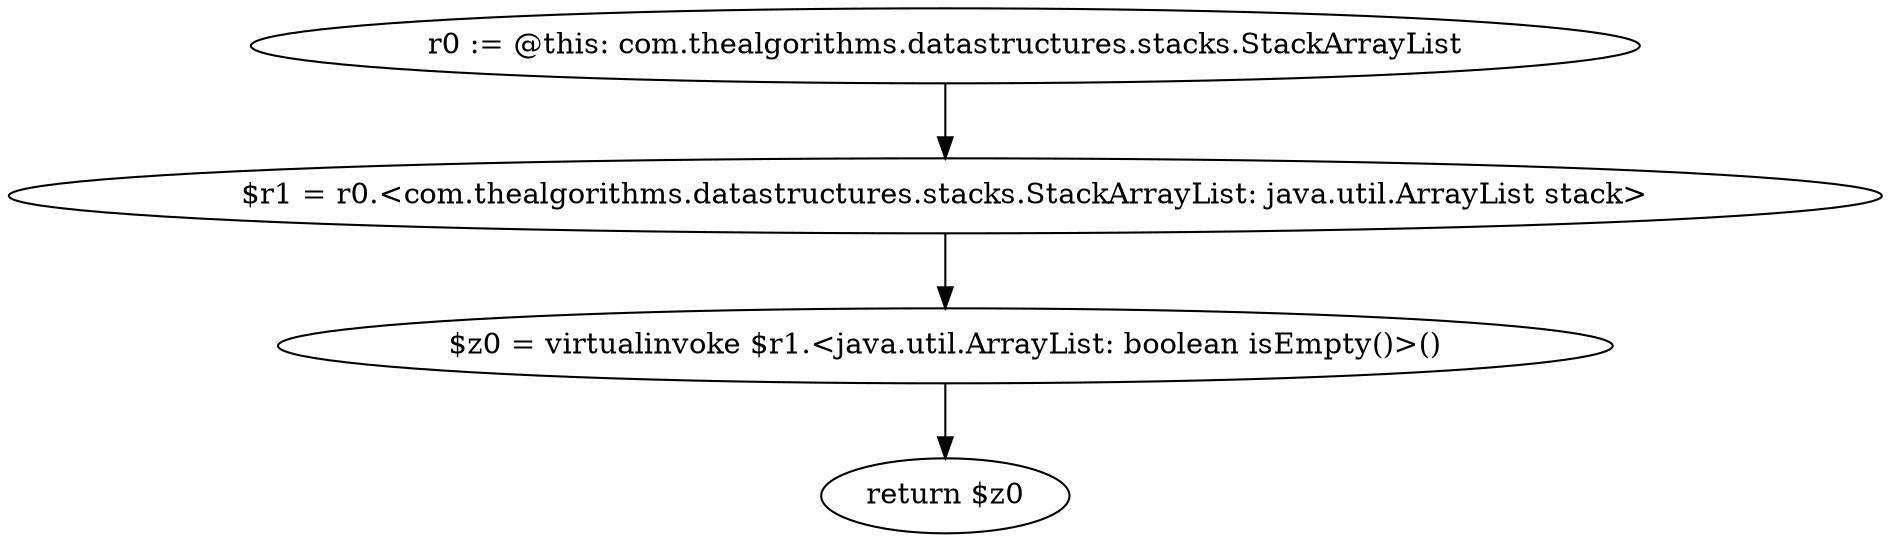 digraph "unitGraph" {
    "r0 := @this: com.thealgorithms.datastructures.stacks.StackArrayList"
    "$r1 = r0.<com.thealgorithms.datastructures.stacks.StackArrayList: java.util.ArrayList stack>"
    "$z0 = virtualinvoke $r1.<java.util.ArrayList: boolean isEmpty()>()"
    "return $z0"
    "r0 := @this: com.thealgorithms.datastructures.stacks.StackArrayList"->"$r1 = r0.<com.thealgorithms.datastructures.stacks.StackArrayList: java.util.ArrayList stack>";
    "$r1 = r0.<com.thealgorithms.datastructures.stacks.StackArrayList: java.util.ArrayList stack>"->"$z0 = virtualinvoke $r1.<java.util.ArrayList: boolean isEmpty()>()";
    "$z0 = virtualinvoke $r1.<java.util.ArrayList: boolean isEmpty()>()"->"return $z0";
}
